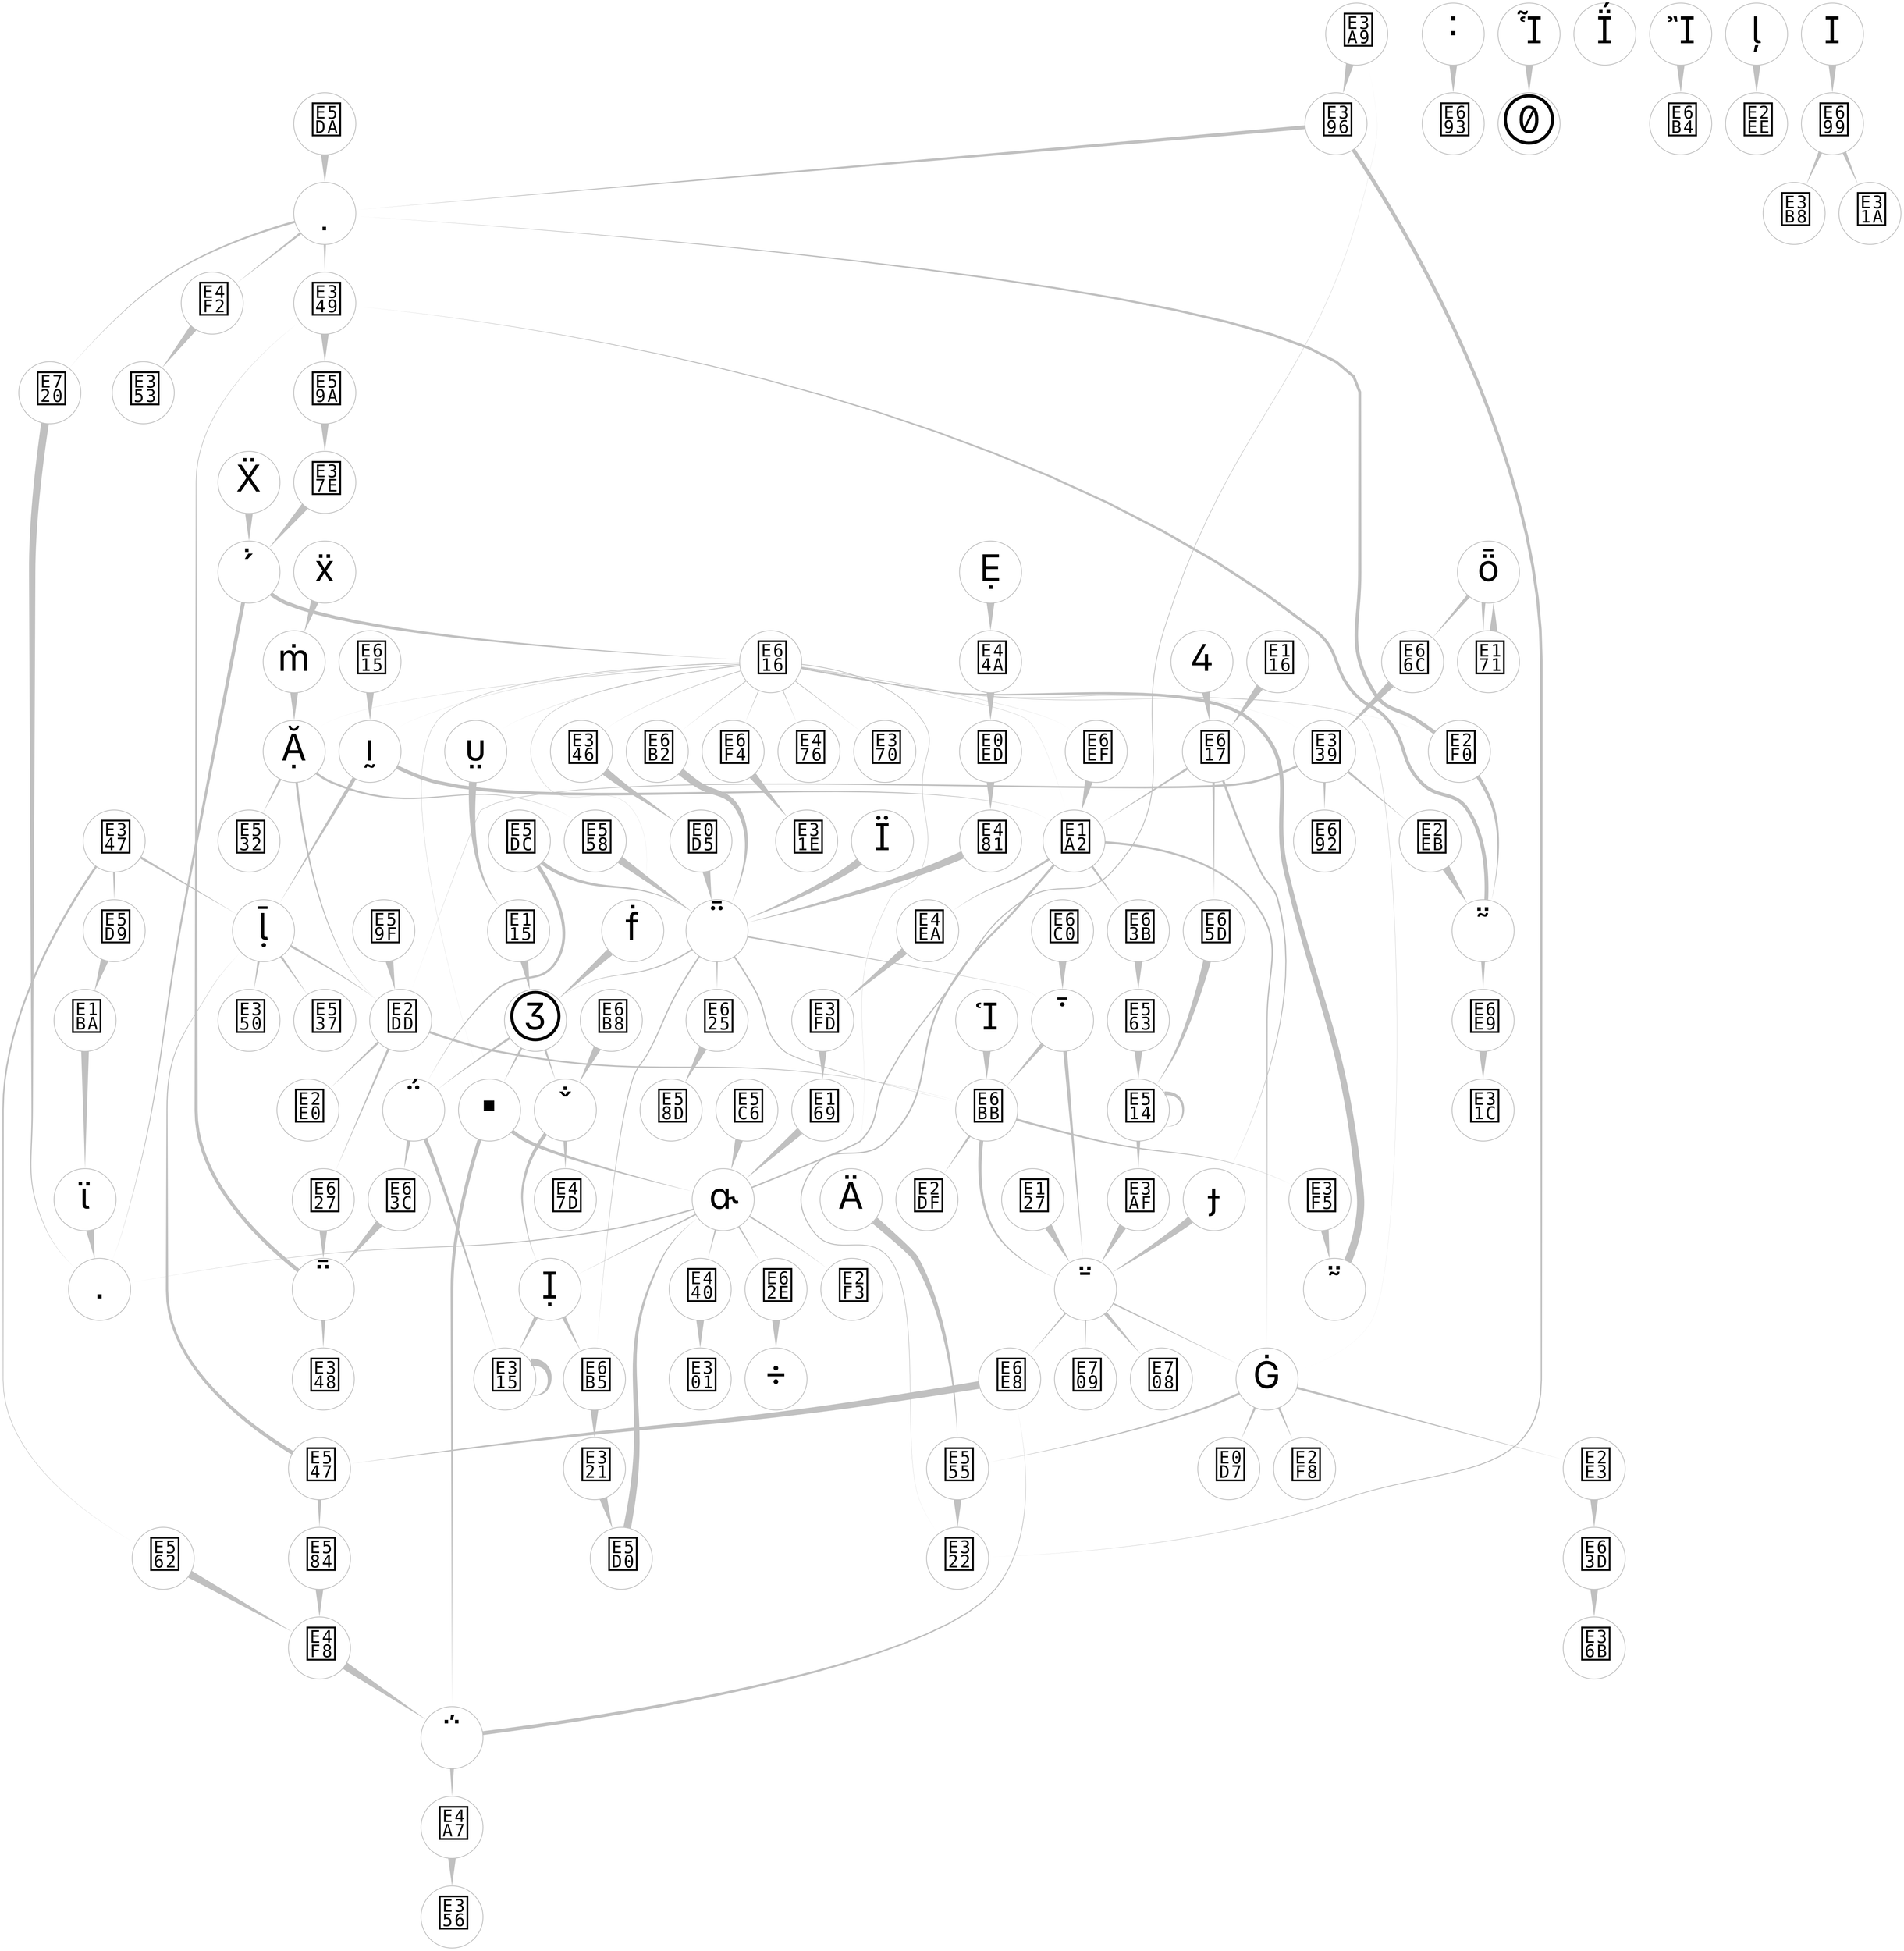 digraph "aton" {

  // Set general graph options
  graph [mindist=0, minlen=0, ratio="auto"]

  // Set the default properties for nodes and edges between nodes
  node [shape=ellipse, color=gray, fontname="NFM-Indus Script", fontsize=48, fixedsize=true, width=1.125, height=1.125]
  edge [color=gray, style=tapered, dir=forward, arrowhead=none]

  x3A9 [label="&#58281;"]
  x2F3 [label="&#58099;"]
  x2BA [label="&#58042;"]
  x322 [label="&#58146;"]
  x476 [label="&#58486;"]
  x26E [label="&#57966;"]
  x514 [label="&#58644;"]
  x24A [label="&#57930;"]
  x1F0 [label="&#57840;"]
  x537 [label="&#58679;"]
  x0A0 [label="&#57504;"]
  x12B [label="&#57643;"]
  x396 [label="&#58262;"]
  x356 [label="&#58198;"]
  x6F4 [label="&#59124;"]
  x37E [label="&#58238;"]
  x5D9 [label="&#58841;"]
  x692 [label="&#59026;"]
  x21F [label="&#57887;"]
  x562 [label="&#58722;"]
  x584 [label="&#58756;"]
  x04B [label="&#57419;"]
  x228 [label="&#57896;"]
  x625 [label="&#58917;"]
  x2A1 [label="&#58017;"]
  x6B8 [label="&#59064;"]
  x121 [label="&#57633;"]
  x6E8 [label="&#59112;"]
  x353 [label="&#58195;"]
  x23A [label="&#57914;"]
  x2D7 [label="&#58071;"]
  x617 [label="&#58903;"]
  x00D [label="&#57357;"]
  x2DC [label="&#58076;"]
  x2DD [label="&#58077;"]
  x4F2 [label="&#58610;"]
  x63B [label="&#58939;"]
  x627 [label="&#58919;"]
  x05A [label="&#57434;"]
  x339 [label="&#58169;"]
  x020 [label="&#57376;"]
  x2CB [label="&#58059;"]
  x6B4 [label="&#59060;"]
  x2D4 [label="&#58068;"]
  x321 [label="&#58145;"]
  x44A [label="&#58442;"]
  x4F8 [label="&#58616;"]
  x47D [label="&#58493;"]
  x2EE [label="&#58094;"]
  x3AF [label="&#58287;"]
  x285 [label="&#57989;"]
  x315 [label="&#58133;"]
  x481 [label="&#58497;"]
  x301 [label="&#58113;"]
  x58D [label="&#58765;"]
  x547 [label="&#58695;"]
  x116 [label="&#57622;"]
  x12D [label="&#57645;"]
  x2E3 [label="&#58083;"]
  x4EA [label="&#58602;"]
  x0ED [label="&#57581;"]
  x699 [label="&#59033;"]
  x0D5 [label="&#57557;"]
  x250 [label="&#57936;"]
  x350 [label="&#58192;"]
  x2E0 [label="&#58080;"]
  x346 [label="&#58182;"]
  x616 [label="&#58902;"]
  x118 [label="&#57624;"]
  x693 [label="&#59027;"]
  x127 [label="&#57639;"]
  x3B8 [label="&#58296;"]
  x057 [label="&#57431;"]
  x347 [label="&#58183;"]
  x5D0 [label="&#58832;"]
  x06E [label="&#57454;"]
  x1C3 [label="&#57795;"]
  x4A7 [label="&#58535;"]
  x59A [label="&#58778;"]
  x115 [label="&#57621;"]
  x5DA [label="&#58842;"]
  x2D8 [label="&#58072;"]
  x66C [label="&#58988;"]
  x171 [label="&#57713;"]
  x122 [label="&#57634;"]
  x2C8 [label="&#58056;"]
  x59F [label="&#58783;"]
  x563 [label="&#58723;"]
  x6E9 [label="&#59113;"]
  x31E [label="&#58142;"]
  x708 [label="&#59144;"]
  x1A2 [label="&#57762;"]
  x440 [label="&#58432;"]
  x2F8 [label="&#58104;"]
  x00C [label="&#57356;"]
  x5DC [label="&#58844;"]
  x1BA [label="&#57786;"]
  x22A [label="&#57898;"]
  x01F [label="&#57375;"]
  x0D7 [label="&#57559;"]
  x6B2 [label="&#59058;"]
  x62E [label="&#58926;"]
  x3F5 [label="&#58357;"]
  x025 [label="&#57381;"]
  x1F2 [label="&#57842;"]
  x36B [label="&#58219;"]
  x2DF [label="&#58079;"]
  x63D [label="&#58941;"]
  x2EB [label="&#58091;"]
  x10A [label="&#57610;"]
  x709 [label="&#59145;"]
  x349 [label="&#58185;"]
  x2D6 [label="&#58070;"]
  x1E2 [label="&#57826;"]
  x2F0 [label="&#58096;"]
  x3FD [label="&#58365;"]
  x370 [label="&#58224;"]
  x1E4 [label="&#57828;"]
  x65D [label="&#58973;"]
  x348 [label="&#58184;"]
  x6BB [label="&#59067;"]
  x532 [label="&#58674;"]
  x6C0 [label="&#59072;"]
  x2CA [label="&#58058;"]
  x31A [label="&#58138;"]
  x04E [label="&#57422;"]
  x6B5 [label="&#59061;"]
  x6EF [label="&#59119;"]
  x2DB [label="&#58075;"]
  x63C [label="&#58940;"]
  x31C [label="&#58140;"]
  x555 [label="&#58709;"]
  x558 [label="&#58712;"]
  x5C6 [label="&#58822;"]
  x615 [label="&#58901;"]
  x720 [label="&#59168;"]
  x169 [label="&#57705;"]

  x3A9 -> x396 [penwidth=10]
  x2BA -> x693 [penwidth=10]
  x26E -> x24A [penwidth=10]
  x514 -> x514 [penwidth=5]
  x514 -> x3AF [penwidth=5]
  x24A -> x1E2 [penwidth=10]
  x1F0 -> x44A [penwidth=10]
  x396 -> x322 [penwidth=5]
  x396 -> x2DB [penwidth=5]
  x6F4 -> x31E [penwidth=10]
  x37E -> x2CA [penwidth=10]
  x5D9 -> x1BA [penwidth=10]
  x21F -> x2CA [penwidth=10]
  x562 -> x4F8 [penwidth=10]
  x584 -> x4F8 [penwidth=10]
  x04B -> x1A2 [penwidth=5]
  x04B -> x05A [penwidth=5]
  x625 -> x58D [penwidth=10]
  x2A1 -> x2DC [penwidth=10]
  x6B8 -> x2CB [penwidth=10]
  x121 -> x315 [penwidth=5]
  x121 -> x63C [penwidth=5]
  x6E8 -> x547 [penwidth=10]
  x23A -> x12D [penwidth=10]
  x2D7 -> x349 [penwidth=5]
  x2D7 -> x6E9 [penwidth=5]
  x617 -> x04E [penwidth=3]
  x617 -> x1A2 [penwidth=3]
  x617 -> x65D [penwidth=3]
  x00D -> x118 [penwidth=10]
  x2DD -> x6BB [penwidth=3]
  x2DD -> x2E0 [penwidth=3]
  x2DD -> x627 [penwidth=3]
  x4F2 -> x353 [penwidth=10]
  x63B -> x563 [penwidth=10]
  x627 -> x2D4 [penwidth=10]
  x05A -> x537 [penwidth=3]
  x05A -> x350 [penwidth=3]
  x05A -> x2DD [penwidth=3]
  x339 -> x2DD [penwidth=3]
  x339 -> x692 [penwidth=3]
  x339 -> x2EB [penwidth=3]
  x020 -> x6B4 [penwidth=10]
  x2CB -> x47D [penwidth=5]
  x2CB -> x22A [penwidth=5]
  x2D4 -> x348 [penwidth=5]
  x2D4 -> x349 [penwidth=5]
  x321 -> x5D0 [penwidth=10]
  x44A -> x0ED [penwidth=10]
  x4F8 -> x2C8 [penwidth=10]
  x3AF -> x2D6 [penwidth=10]
  x285 -> x115 [penwidth=10]
  x315 -> x315 [penwidth=10]
  x481 -> x118 [penwidth=10]
  x547 -> x05A [penwidth=5]
  x547 -> x584 [penwidth=5]
  x116 -> x617 [penwidth=10]
  x12D -> x121 [penwidth=3]
  x12D -> x1C3 [penwidth=3]
  x12D -> x2CB [penwidth=3]
  x2E3 -> x63D [penwidth=10]
  x4EA -> x3FD [penwidth=10]
  x0ED -> x481 [penwidth=10]
  x699 -> x31A [penwidth=5]
  x699 -> x3B8 [penwidth=5]
  x0D5 -> x118 [penwidth=10]
  x250 -> x171 [penwidth=5]
  x250 -> x66C [penwidth=5]
  x346 -> x0D5 [penwidth=10]
  x616 -> x339 [penwidth=1]
  x616 -> x476 [penwidth=1]
  x616 -> x1E4 [penwidth=1]
  x616 -> x6B2 [penwidth=1]
  x616 -> x1E2 [penwidth=1]
  x616 -> x285 [penwidth=1]
  x616 -> x1F2 [penwidth=1]
  x616 -> x2F0 [penwidth=1]
  x616 -> x6EF [penwidth=1]
  x616 -> x346 [penwidth=1]
  x616 -> x1A2 [penwidth=1]
  x616 -> x6F4 [penwidth=1]
  x616 -> x1C3 [penwidth=1]
  x616 -> x23A [penwidth=1]
  x616 -> x04B [penwidth=1]
  x616 -> x370 [penwidth=1]
  x118 -> x122 [penwidth=2]
  x118 -> x625 [penwidth=2]
  x118 -> x12D [penwidth=2]
  x118 -> x6B5 [penwidth=2]
  x118 -> x6BB [penwidth=2]
  x127 -> x2D6 [penwidth=10]
  x057 -> x2EE [penwidth=10]
  x347 -> x5D9 [penwidth=3]
  x347 -> x05A [penwidth=3]
  x347 -> x562 [penwidth=3]
  x5D0 -> x10A [penwidth=10]
  x06E -> x617 [penwidth=10]
  x1C3 -> x2C8 [penwidth=5]
  x1C3 -> x10A [penwidth=5]
  x4A7 -> x356 [penwidth=10]
  x59A -> x37E [penwidth=10]
  x115 -> x12D [penwidth=10]
  x5DA -> x2DB [penwidth=10]
  x2D8 -> x616 [penwidth=10]
  x66C -> x339 [penwidth=10]
  x171 -> x250 [penwidth=10]
  x122 -> x6BB [penwidth=5]
  x122 -> x2D6 [penwidth=5]
  x2C8 -> x6E8 [penwidth=5]
  x2C8 -> x4A7 [penwidth=5]
  x59F -> x2DD [penwidth=10]
  x563 -> x514 [penwidth=10]
  x6E9 -> x31C [penwidth=10]
  x1A2 -> x1F2 [penwidth=3]
  x1A2 -> x322 [penwidth=3]
  x1A2 -> x63B [penwidth=3]
  x1A2 -> x4EA [penwidth=3]
  x440 -> x301 [penwidth=10]
  x00C -> x699 [penwidth=10]
  x5DC -> x121 [penwidth=5]
  x5DC -> x118 [penwidth=5]
  x1BA -> x2A1 [penwidth=10]
  x22A -> x6B5 [penwidth=5]
  x22A -> x315 [penwidth=5]
  x01F -> x6BB [penwidth=10]
  x6B2 -> x118 [penwidth=10]
  x62E -> x0A0 [penwidth=10]
  x3F5 -> x2D8 [penwidth=10]
  x025 -> x12B [penwidth=10]
  x1F2 -> x2F8 [penwidth=3]
  x1F2 -> x555 [penwidth=3]
  x1F2 -> x0D7 [penwidth=3]
  x1F2 -> x2E3 [penwidth=3]
  x63D -> x36B [penwidth=10]
  x2EB -> x2D7 [penwidth=10]
  x10A -> x440 [penwidth=2]
  x10A -> x2F3 [penwidth=2]
  x10A -> x22A [penwidth=2]
  x10A -> x3A9 [penwidth=2]
  x10A -> x2DC [penwidth=2]
  x10A -> x62E [penwidth=2]
  x349 -> x59A [penwidth=10]
  x2D6 -> x708 [penwidth=5]
  x2D6 -> x709 [penwidth=2]
  x2D6 -> x6E8 [penwidth=2]
  x2D6 -> x1F2 [penwidth=2]
  x1E2 -> x532 [penwidth=3]
  x1E2 -> x558 [penwidth=3]
  x1E2 -> x2DD [penwidth=3]
  x2F0 -> x2DB [penwidth=5]
  x2F0 -> x2D7 [penwidth=5]
  x3FD -> x169 [penwidth=10]
  x1E4 -> x555 [penwidth=10]
  x65D -> x514 [penwidth=10]
  x6BB -> x2DF [penwidth=3]
  x6BB -> x2D6 [penwidth=5]
  x6BB -> x3F5 [penwidth=3]
  x6C0 -> x122 [penwidth=10]
  x2CA -> x2DC [penwidth=5]
  x2CA -> x616 [penwidth=5]
  x04E -> x2D6 [penwidth=10]
  x6B5 -> x321 [penwidth=10]
  x6EF -> x1A2 [penwidth=10]
  x2DB -> x4F2 [penwidth=3]
  x2DB -> x720 [penwidth=3]
  x2DB -> x349 [penwidth=3]
  x63C -> x2D4 [penwidth=10]
  x555 -> x322 [penwidth=10]
  x558 -> x118 [penwidth=10]
  x5C6 -> x10A [penwidth=10]
  x615 -> x04B [penwidth=10]
  x720 -> x2DC [penwidth=10]
  x169 -> x10A [penwidth=10]

}

